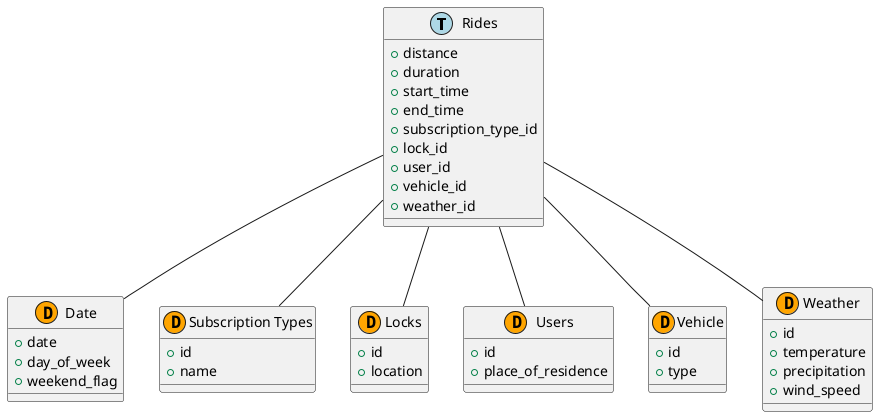 @startuml

!define Table(name,desc) class name as "desc" << (T,LightBlue) >>
!define Dimension(name,desc) class name as "desc" << (D,Orange) >>
!define Fact(name,desc) class name as "desc" << (F,Yellow) >>

Table(Rides, "Rides") {
  + distance
  + duration
  + start_time
  + end_time
  + subscription_type_id
  + lock_id
  + user_id
  + vehicle_id
  + weather_id
}

Dimension(Date, "Date") {
  + date
  + day_of_week
  + weekend_flag
}

Dimension(SubscriptionType, "Subscription Types") {
  + id
  + name
}

Dimension(Lock, "Locks") {
  + id
  + location
}

Dimension(User, "Users") {
  + id
  + place_of_residence
}

Dimension(Vehicle, "Vehicle") {
  + id
  + type
}

Dimension(Weather, "Weather") {
  + id
  + temperature
  + precipitation
  + wind_speed
}

Rides -- Date
Rides -- SubscriptionType
Rides -- Lock
Rides -- User
Rides -- Vehicle
Rides -- Weather

@enduml
